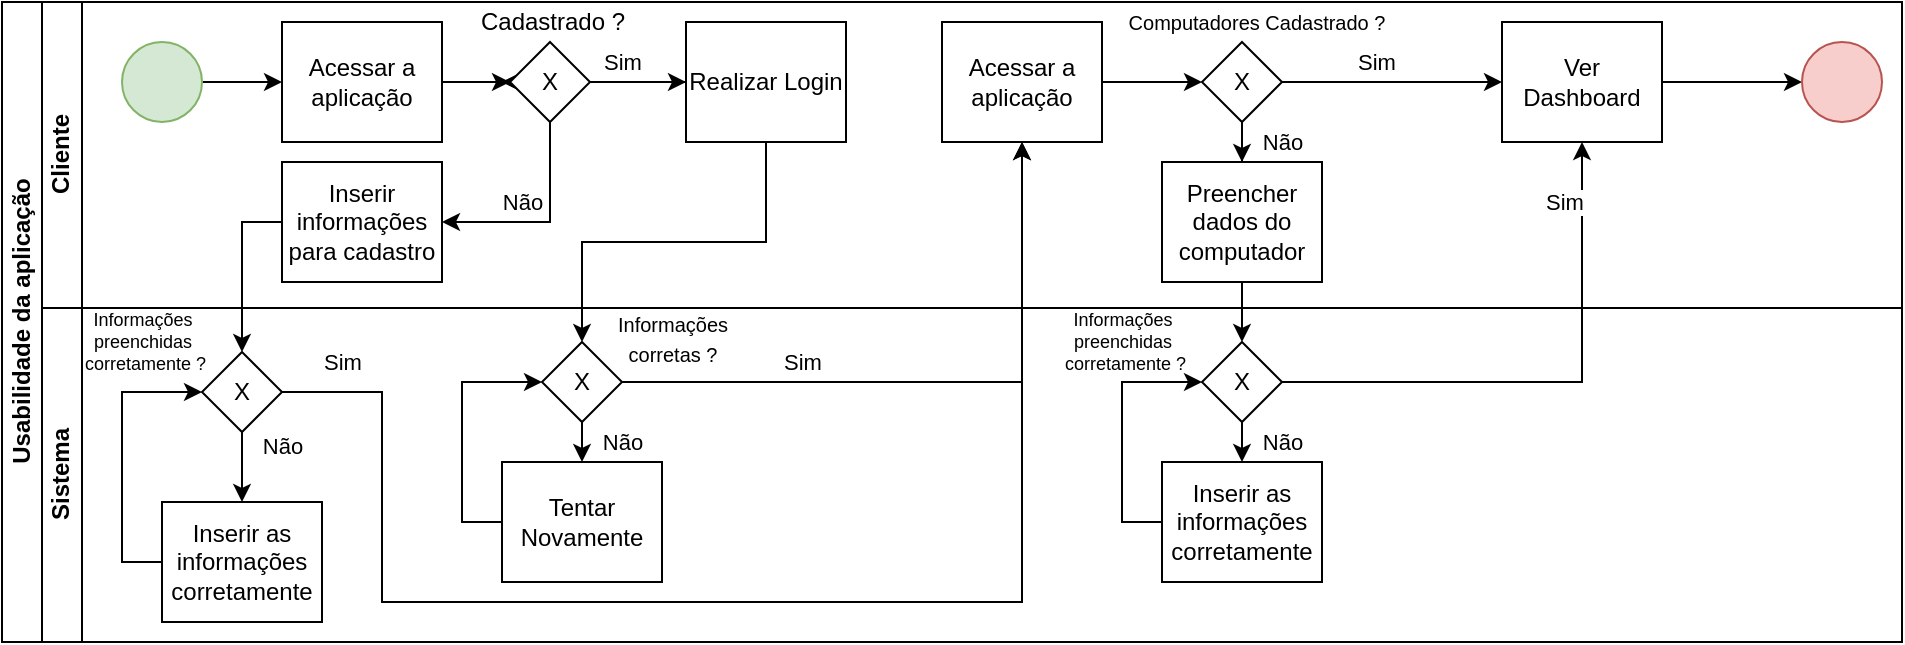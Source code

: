 <mxfile version="13.0.4" type="device"><diagram id="prtHgNgQTEPvFCAcTncT" name="Page-1"><mxGraphModel dx="1022" dy="388" grid="1" gridSize="10" guides="1" tooltips="1" connect="1" arrows="1" fold="1" page="1" pageScale="1" pageWidth="827" pageHeight="1169" math="0" shadow="0"><root><mxCell id="0"/><mxCell id="1" parent="0"/><mxCell id="dNxyNK7c78bLwvsdeMH5-19" value="Usabilidade da aplicação" style="swimlane;html=1;childLayout=stackLayout;resizeParent=1;resizeParentMax=0;horizontal=0;startSize=20;horizontalStack=0;" parent="1" vertex="1"><mxGeometry x="130" y="130" width="950" height="320" as="geometry"/></mxCell><mxCell id="6fdCoQUiKKpHjgWgJxjk-31" style="edgeStyle=orthogonalEdgeStyle;rounded=0;orthogonalLoop=1;jettySize=auto;html=1;exitX=0;exitY=0.5;exitDx=0;exitDy=0;entryX=0.5;entryY=0;entryDx=0;entryDy=0;" parent="dNxyNK7c78bLwvsdeMH5-19" source="6fdCoQUiKKpHjgWgJxjk-28" target="6fdCoQUiKKpHjgWgJxjk-30" edge="1"><mxGeometry relative="1" as="geometry"/></mxCell><mxCell id="6fdCoQUiKKpHjgWgJxjk-40" style="edgeStyle=orthogonalEdgeStyle;rounded=0;orthogonalLoop=1;jettySize=auto;html=1;exitX=0.5;exitY=1;exitDx=0;exitDy=0;entryX=0.5;entryY=0;entryDx=0;entryDy=0;" parent="dNxyNK7c78bLwvsdeMH5-19" source="6fdCoQUiKKpHjgWgJxjk-9" target="6fdCoQUiKKpHjgWgJxjk-39" edge="1"><mxGeometry relative="1" as="geometry"/></mxCell><mxCell id="dNxyNK7c78bLwvsdeMH5-20" value="Cliente" style="swimlane;html=1;startSize=20;horizontal=0;" parent="dNxyNK7c78bLwvsdeMH5-19" vertex="1"><mxGeometry x="20" width="930" height="153" as="geometry"/></mxCell><mxCell id="dNxyNK7c78bLwvsdeMH5-25" value="" style="edgeStyle=orthogonalEdgeStyle;rounded=0;orthogonalLoop=1;jettySize=auto;html=1;" parent="dNxyNK7c78bLwvsdeMH5-20" source="dNxyNK7c78bLwvsdeMH5-23" target="dNxyNK7c78bLwvsdeMH5-24" edge="1"><mxGeometry relative="1" as="geometry"/></mxCell><mxCell id="6fdCoQUiKKpHjgWgJxjk-8" value="Cadastrado ?" style="text;html=1;align=center;verticalAlign=middle;resizable=0;points=[];autosize=1;" parent="dNxyNK7c78bLwvsdeMH5-20" vertex="1"><mxGeometry x="210" width="90" height="20" as="geometry"/></mxCell><mxCell id="6fdCoQUiKKpHjgWgJxjk-12" value="" style="edgeStyle=orthogonalEdgeStyle;rounded=0;orthogonalLoop=1;jettySize=auto;html=1;" parent="dNxyNK7c78bLwvsdeMH5-20" source="6fdCoQUiKKpHjgWgJxjk-9" edge="1"><mxGeometry relative="1" as="geometry"><mxPoint x="230" y="40" as="targetPoint"/></mxGeometry></mxCell><mxCell id="6fdCoQUiKKpHjgWgJxjk-14" value="" style="edgeStyle=orthogonalEdgeStyle;rounded=0;orthogonalLoop=1;jettySize=auto;html=1;" parent="dNxyNK7c78bLwvsdeMH5-20" source="6fdCoQUiKKpHjgWgJxjk-9" edge="1"><mxGeometry relative="1" as="geometry"><mxPoint x="230" y="40" as="targetPoint"/></mxGeometry></mxCell><mxCell id="6fdCoQUiKKpHjgWgJxjk-53" value="&lt;font style=&quot;font-size: 10px&quot;&gt;Computadores Cadastrado ?&lt;/font&gt;" style="text;html=1;align=center;verticalAlign=middle;resizable=0;points=[];autosize=1;" parent="dNxyNK7c78bLwvsdeMH5-20" vertex="1"><mxGeometry x="537" width="140" height="20" as="geometry"/></mxCell><mxCell id="6fdCoQUiKKpHjgWgJxjk-10" value="Sim" style="edgeStyle=orthogonalEdgeStyle;rounded=0;orthogonalLoop=1;jettySize=auto;html=1;exitX=1;exitY=0.5;exitDx=0;exitDy=0;entryX=0;entryY=0.5;entryDx=0;entryDy=0;" parent="dNxyNK7c78bLwvsdeMH5-20" source="dNxyNK7c78bLwvsdeMH5-28" target="6fdCoQUiKKpHjgWgJxjk-9" edge="1"><mxGeometry x="0.084" y="14" relative="1" as="geometry"><Array as="points"><mxPoint x="300" y="40"/><mxPoint x="300" y="40"/></Array><mxPoint x="-10" y="4" as="offset"/></mxGeometry></mxCell><mxCell id="6fdCoQUiKKpHjgWgJxjk-7" style="edgeStyle=orthogonalEdgeStyle;rounded=0;orthogonalLoop=1;jettySize=auto;html=1;exitX=1;exitY=0.5;exitDx=0;exitDy=0;entryX=0;entryY=0.5;entryDx=0;entryDy=0;" parent="dNxyNK7c78bLwvsdeMH5-20" source="dNxyNK7c78bLwvsdeMH5-24" target="dNxyNK7c78bLwvsdeMH5-28" edge="1"><mxGeometry relative="1" as="geometry"/></mxCell><mxCell id="6fdCoQUiKKpHjgWgJxjk-55" value="Sim" style="edgeStyle=orthogonalEdgeStyle;rounded=0;orthogonalLoop=1;jettySize=auto;html=1;exitX=1;exitY=0.5;exitDx=0;exitDy=0;" parent="dNxyNK7c78bLwvsdeMH5-20" source="6fdCoQUiKKpHjgWgJxjk-51" target="6fdCoQUiKKpHjgWgJxjk-54" edge="1"><mxGeometry x="-0.143" y="10" relative="1" as="geometry"><mxPoint as="offset"/></mxGeometry></mxCell><mxCell id="6fdCoQUiKKpHjgWgJxjk-58" value="Não" style="edgeStyle=orthogonalEdgeStyle;rounded=0;orthogonalLoop=1;jettySize=auto;html=1;exitX=0.5;exitY=1;exitDx=0;exitDy=0;" parent="dNxyNK7c78bLwvsdeMH5-20" source="6fdCoQUiKKpHjgWgJxjk-51" target="6fdCoQUiKKpHjgWgJxjk-57" edge="1"><mxGeometry x="0.667" y="20" relative="1" as="geometry"><mxPoint as="offset"/></mxGeometry></mxCell><mxCell id="6fdCoQUiKKpHjgWgJxjk-54" value="Ver Dashboard" style="rounded=0;whiteSpace=wrap;html=1;fontFamily=Helvetica;fontSize=12;fontColor=#000000;align=center;" parent="dNxyNK7c78bLwvsdeMH5-20" vertex="1"><mxGeometry x="730" y="10" width="80" height="60" as="geometry"/></mxCell><mxCell id="6fdCoQUiKKpHjgWgJxjk-51" value="X" style="rhombus;whiteSpace=wrap;html=1;fontFamily=Helvetica;fontSize=12;fontColor=#000000;align=center;" parent="dNxyNK7c78bLwvsdeMH5-20" vertex="1"><mxGeometry x="580" y="20" width="40" height="40" as="geometry"/></mxCell><mxCell id="6fdCoQUiKKpHjgWgJxjk-52" style="edgeStyle=orthogonalEdgeStyle;rounded=0;orthogonalLoop=1;jettySize=auto;html=1;exitX=1;exitY=0.5;exitDx=0;exitDy=0;entryX=0;entryY=0.5;entryDx=0;entryDy=0;" parent="dNxyNK7c78bLwvsdeMH5-20" source="6fdCoQUiKKpHjgWgJxjk-48" target="6fdCoQUiKKpHjgWgJxjk-51" edge="1"><mxGeometry relative="1" as="geometry"/></mxCell><mxCell id="6fdCoQUiKKpHjgWgJxjk-48" value="Acessar a aplicação" style="rounded=0;whiteSpace=wrap;html=1;fontFamily=Helvetica;fontSize=12;fontColor=#000000;align=center;" parent="dNxyNK7c78bLwvsdeMH5-20" vertex="1"><mxGeometry x="450" y="10" width="80" height="60" as="geometry"/></mxCell><mxCell id="dNxyNK7c78bLwvsdeMH5-24" value="Acessar a aplicação" style="rounded=0;whiteSpace=wrap;html=1;fontFamily=Helvetica;fontSize=12;fontColor=#000000;align=center;" parent="dNxyNK7c78bLwvsdeMH5-20" vertex="1"><mxGeometry x="120" y="10" width="80" height="60" as="geometry"/></mxCell><mxCell id="dNxyNK7c78bLwvsdeMH5-23" value="" style="ellipse;whiteSpace=wrap;html=1;fillColor=#d5e8d4;strokeColor=#82b366;" parent="dNxyNK7c78bLwvsdeMH5-20" vertex="1"><mxGeometry x="40" y="20" width="40" height="40" as="geometry"/></mxCell><mxCell id="6fdCoQUiKKpHjgWgJxjk-29" value="Não" style="edgeStyle=orthogonalEdgeStyle;rounded=0;orthogonalLoop=1;jettySize=auto;html=1;exitX=0.5;exitY=1;exitDx=0;exitDy=0;entryX=1;entryY=0.5;entryDx=0;entryDy=0;" parent="dNxyNK7c78bLwvsdeMH5-20" source="dNxyNK7c78bLwvsdeMH5-28" target="6fdCoQUiKKpHjgWgJxjk-28" edge="1"><mxGeometry x="-0.231" y="-14" relative="1" as="geometry"><mxPoint as="offset"/></mxGeometry></mxCell><mxCell id="dNxyNK7c78bLwvsdeMH5-28" value="X" style="rhombus;whiteSpace=wrap;html=1;fontFamily=Helvetica;fontSize=12;fontColor=#000000;align=center;" parent="dNxyNK7c78bLwvsdeMH5-20" vertex="1"><mxGeometry x="234" y="20" width="40" height="40" as="geometry"/></mxCell><mxCell id="6fdCoQUiKKpHjgWgJxjk-9" value="Realizar Login" style="rounded=0;whiteSpace=wrap;html=1;fontFamily=Helvetica;fontSize=12;fontColor=#000000;align=center;" parent="dNxyNK7c78bLwvsdeMH5-20" vertex="1"><mxGeometry x="322" y="10" width="80" height="60" as="geometry"/></mxCell><mxCell id="6fdCoQUiKKpHjgWgJxjk-56" style="edgeStyle=orthogonalEdgeStyle;rounded=0;orthogonalLoop=1;jettySize=auto;html=1;exitX=1;exitY=0.5;exitDx=0;exitDy=0;entryX=0;entryY=0.5;entryDx=0;entryDy=0;" parent="dNxyNK7c78bLwvsdeMH5-20" source="6fdCoQUiKKpHjgWgJxjk-54" target="dNxyNK7c78bLwvsdeMH5-32" edge="1"><mxGeometry relative="1" as="geometry"/></mxCell><mxCell id="dNxyNK7c78bLwvsdeMH5-32" value="" style="ellipse;whiteSpace=wrap;html=1;fillColor=#f8cecc;strokeColor=#b85450;" parent="dNxyNK7c78bLwvsdeMH5-20" vertex="1"><mxGeometry x="880" y="20" width="40" height="40" as="geometry"/></mxCell><mxCell id="6fdCoQUiKKpHjgWgJxjk-28" value="Inserir informações para cadastro" style="rounded=0;whiteSpace=wrap;html=1;fontFamily=Helvetica;fontSize=12;fontColor=#000000;align=center;" parent="dNxyNK7c78bLwvsdeMH5-20" vertex="1"><mxGeometry x="120" y="80" width="80" height="60" as="geometry"/></mxCell><mxCell id="6fdCoQUiKKpHjgWgJxjk-57" value="Preencher dados do computador" style="rounded=0;whiteSpace=wrap;html=1;fontFamily=Helvetica;fontSize=12;fontColor=#000000;align=center;" parent="dNxyNK7c78bLwvsdeMH5-20" vertex="1"><mxGeometry x="560" y="80" width="80" height="60" as="geometry"/></mxCell><mxCell id="dNxyNK7c78bLwvsdeMH5-21" value="Sistema" style="swimlane;html=1;startSize=20;horizontal=0;" parent="dNxyNK7c78bLwvsdeMH5-19" vertex="1"><mxGeometry x="20" y="153" width="930" height="167" as="geometry"/></mxCell><mxCell id="6fdCoQUiKKpHjgWgJxjk-41" value="&lt;font style=&quot;font-size: 10px&quot;&gt;Informações &lt;br&gt;corretas ?&lt;/font&gt;" style="text;html=1;align=center;verticalAlign=middle;resizable=0;points=[];autosize=1;" parent="dNxyNK7c78bLwvsdeMH5-21" vertex="1"><mxGeometry x="280" width="70" height="30" as="geometry"/></mxCell><mxCell id="6fdCoQUiKKpHjgWgJxjk-32" value="&lt;p style=&quot;line-height: 120% ; font-size: 9px&quot;&gt;Informações &lt;br&gt;preenchidas&lt;br&gt;&amp;nbsp;corretamente ?&lt;/p&gt;" style="text;html=1;align=center;verticalAlign=middle;resizable=0;points=[];autosize=1;" parent="dNxyNK7c78bLwvsdeMH5-21" vertex="1"><mxGeometry x="10" y="-13" width="80" height="60" as="geometry"/></mxCell><mxCell id="6fdCoQUiKKpHjgWgJxjk-37" value="Não" style="edgeStyle=orthogonalEdgeStyle;rounded=0;orthogonalLoop=1;jettySize=auto;html=1;exitX=0.5;exitY=1;exitDx=0;exitDy=0;entryX=0.5;entryY=0;entryDx=0;entryDy=0;" parent="dNxyNK7c78bLwvsdeMH5-21" source="6fdCoQUiKKpHjgWgJxjk-30" target="6fdCoQUiKKpHjgWgJxjk-34" edge="1"><mxGeometry x="-0.6" y="20" relative="1" as="geometry"><mxPoint as="offset"/></mxGeometry></mxCell><mxCell id="6fdCoQUiKKpHjgWgJxjk-45" value="Não" style="edgeStyle=orthogonalEdgeStyle;rounded=0;orthogonalLoop=1;jettySize=auto;html=1;exitX=0.5;exitY=1;exitDx=0;exitDy=0;entryX=0.5;entryY=0;entryDx=0;entryDy=0;" parent="dNxyNK7c78bLwvsdeMH5-21" source="6fdCoQUiKKpHjgWgJxjk-39" target="6fdCoQUiKKpHjgWgJxjk-44" edge="1"><mxGeometry y="20" relative="1" as="geometry"><mxPoint as="offset"/></mxGeometry></mxCell><mxCell id="6fdCoQUiKKpHjgWgJxjk-59" value="&lt;p style=&quot;line-height: 120% ; font-size: 9px&quot;&gt;Informações &lt;br&gt;preenchidas&lt;br&gt;&amp;nbsp;corretamente ?&lt;/p&gt;" style="text;html=1;align=center;verticalAlign=middle;resizable=0;points=[];autosize=1;" parent="dNxyNK7c78bLwvsdeMH5-21" vertex="1"><mxGeometry x="500" y="-13" width="80" height="60" as="geometry"/></mxCell><mxCell id="6fdCoQUiKKpHjgWgJxjk-62" value="Não" style="edgeStyle=orthogonalEdgeStyle;rounded=0;orthogonalLoop=1;jettySize=auto;html=1;exitX=0.5;exitY=1;exitDx=0;exitDy=0;entryX=0.5;entryY=0;entryDx=0;entryDy=0;" parent="dNxyNK7c78bLwvsdeMH5-21" source="6fdCoQUiKKpHjgWgJxjk-60" target="6fdCoQUiKKpHjgWgJxjk-61" edge="1"><mxGeometry y="20" relative="1" as="geometry"><mxPoint as="offset"/></mxGeometry></mxCell><mxCell id="6fdCoQUiKKpHjgWgJxjk-60" value="X" style="rhombus;whiteSpace=wrap;html=1;fontFamily=Helvetica;fontSize=12;fontColor=#000000;align=center;" parent="dNxyNK7c78bLwvsdeMH5-21" vertex="1"><mxGeometry x="580" y="17" width="40" height="40" as="geometry"/></mxCell><mxCell id="6fdCoQUiKKpHjgWgJxjk-39" value="X" style="rhombus;whiteSpace=wrap;html=1;fontFamily=Helvetica;fontSize=12;fontColor=#000000;align=center;" parent="dNxyNK7c78bLwvsdeMH5-21" vertex="1"><mxGeometry x="250" y="17" width="40" height="40" as="geometry"/></mxCell><mxCell id="6fdCoQUiKKpHjgWgJxjk-30" value="X" style="rhombus;whiteSpace=wrap;html=1;fontFamily=Helvetica;fontSize=12;fontColor=#000000;align=center;" parent="dNxyNK7c78bLwvsdeMH5-21" vertex="1"><mxGeometry x="80" y="22" width="40" height="40" as="geometry"/></mxCell><mxCell id="6fdCoQUiKKpHjgWgJxjk-36" style="edgeStyle=orthogonalEdgeStyle;rounded=0;orthogonalLoop=1;jettySize=auto;html=1;exitX=0;exitY=0.5;exitDx=0;exitDy=0;entryX=0;entryY=0.5;entryDx=0;entryDy=0;" parent="dNxyNK7c78bLwvsdeMH5-21" source="6fdCoQUiKKpHjgWgJxjk-34" target="6fdCoQUiKKpHjgWgJxjk-30" edge="1"><mxGeometry relative="1" as="geometry"/></mxCell><mxCell id="6fdCoQUiKKpHjgWgJxjk-46" style="edgeStyle=orthogonalEdgeStyle;rounded=0;orthogonalLoop=1;jettySize=auto;html=1;exitX=0;exitY=0.5;exitDx=0;exitDy=0;entryX=0;entryY=0.5;entryDx=0;entryDy=0;" parent="dNxyNK7c78bLwvsdeMH5-21" source="6fdCoQUiKKpHjgWgJxjk-44" target="6fdCoQUiKKpHjgWgJxjk-39" edge="1"><mxGeometry relative="1" as="geometry"/></mxCell><mxCell id="6fdCoQUiKKpHjgWgJxjk-44" value="Tentar Novamente" style="rounded=0;whiteSpace=wrap;html=1;fontFamily=Helvetica;fontSize=12;fontColor=#000000;align=center;" parent="dNxyNK7c78bLwvsdeMH5-21" vertex="1"><mxGeometry x="230" y="77" width="80" height="60" as="geometry"/></mxCell><mxCell id="6fdCoQUiKKpHjgWgJxjk-34" value="Inserir as informações corretamente" style="rounded=0;whiteSpace=wrap;html=1;fontFamily=Helvetica;fontSize=12;fontColor=#000000;align=center;" parent="dNxyNK7c78bLwvsdeMH5-21" vertex="1"><mxGeometry x="60" y="97" width="80" height="60" as="geometry"/></mxCell><mxCell id="6fdCoQUiKKpHjgWgJxjk-63" style="edgeStyle=orthogonalEdgeStyle;rounded=0;orthogonalLoop=1;jettySize=auto;html=1;exitX=0;exitY=0.5;exitDx=0;exitDy=0;entryX=0;entryY=0.5;entryDx=0;entryDy=0;" parent="dNxyNK7c78bLwvsdeMH5-21" source="6fdCoQUiKKpHjgWgJxjk-61" target="6fdCoQUiKKpHjgWgJxjk-60" edge="1"><mxGeometry relative="1" as="geometry"/></mxCell><mxCell id="6fdCoQUiKKpHjgWgJxjk-61" value="Inserir as informações corretamente" style="rounded=0;whiteSpace=wrap;html=1;fontFamily=Helvetica;fontSize=12;fontColor=#000000;align=center;" parent="dNxyNK7c78bLwvsdeMH5-21" vertex="1"><mxGeometry x="560" y="77" width="80" height="60" as="geometry"/></mxCell><mxCell id="6fdCoQUiKKpHjgWgJxjk-49" value="Sim" style="edgeStyle=orthogonalEdgeStyle;rounded=0;orthogonalLoop=1;jettySize=auto;html=1;exitX=1;exitY=0.5;exitDx=0;exitDy=0;entryX=0.5;entryY=1;entryDx=0;entryDy=0;" parent="dNxyNK7c78bLwvsdeMH5-19" source="6fdCoQUiKKpHjgWgJxjk-39" target="6fdCoQUiKKpHjgWgJxjk-48" edge="1"><mxGeometry x="-0.438" y="10" relative="1" as="geometry"><mxPoint as="offset"/></mxGeometry></mxCell><mxCell id="6fdCoQUiKKpHjgWgJxjk-64" style="edgeStyle=orthogonalEdgeStyle;rounded=0;orthogonalLoop=1;jettySize=auto;html=1;exitX=0.5;exitY=1;exitDx=0;exitDy=0;entryX=0.5;entryY=0;entryDx=0;entryDy=0;" parent="dNxyNK7c78bLwvsdeMH5-19" source="6fdCoQUiKKpHjgWgJxjk-57" target="6fdCoQUiKKpHjgWgJxjk-60" edge="1"><mxGeometry relative="1" as="geometry"/></mxCell><mxCell id="6fdCoQUiKKpHjgWgJxjk-65" value="Sim" style="edgeStyle=orthogonalEdgeStyle;rounded=0;orthogonalLoop=1;jettySize=auto;html=1;exitX=1;exitY=0.5;exitDx=0;exitDy=0;entryX=0.5;entryY=1;entryDx=0;entryDy=0;" parent="dNxyNK7c78bLwvsdeMH5-19" source="6fdCoQUiKKpHjgWgJxjk-60" target="6fdCoQUiKKpHjgWgJxjk-54" edge="1"><mxGeometry x="0.043" y="90" relative="1" as="geometry"><mxPoint as="offset"/></mxGeometry></mxCell><mxCell id="rER0eHxpp_dbohqq55Js-1" value="Sim" style="edgeStyle=orthogonalEdgeStyle;rounded=0;orthogonalLoop=1;jettySize=auto;html=1;exitX=1;exitY=0.5;exitDx=0;exitDy=0;" edge="1" parent="1" source="6fdCoQUiKKpHjgWgJxjk-30"><mxGeometry x="-0.915" y="15" relative="1" as="geometry"><mxPoint x="640" y="200" as="targetPoint"/><Array as="points"><mxPoint x="320" y="325"/><mxPoint x="320" y="430"/><mxPoint x="640" y="430"/></Array><mxPoint as="offset"/></mxGeometry></mxCell></root></mxGraphModel></diagram></mxfile>